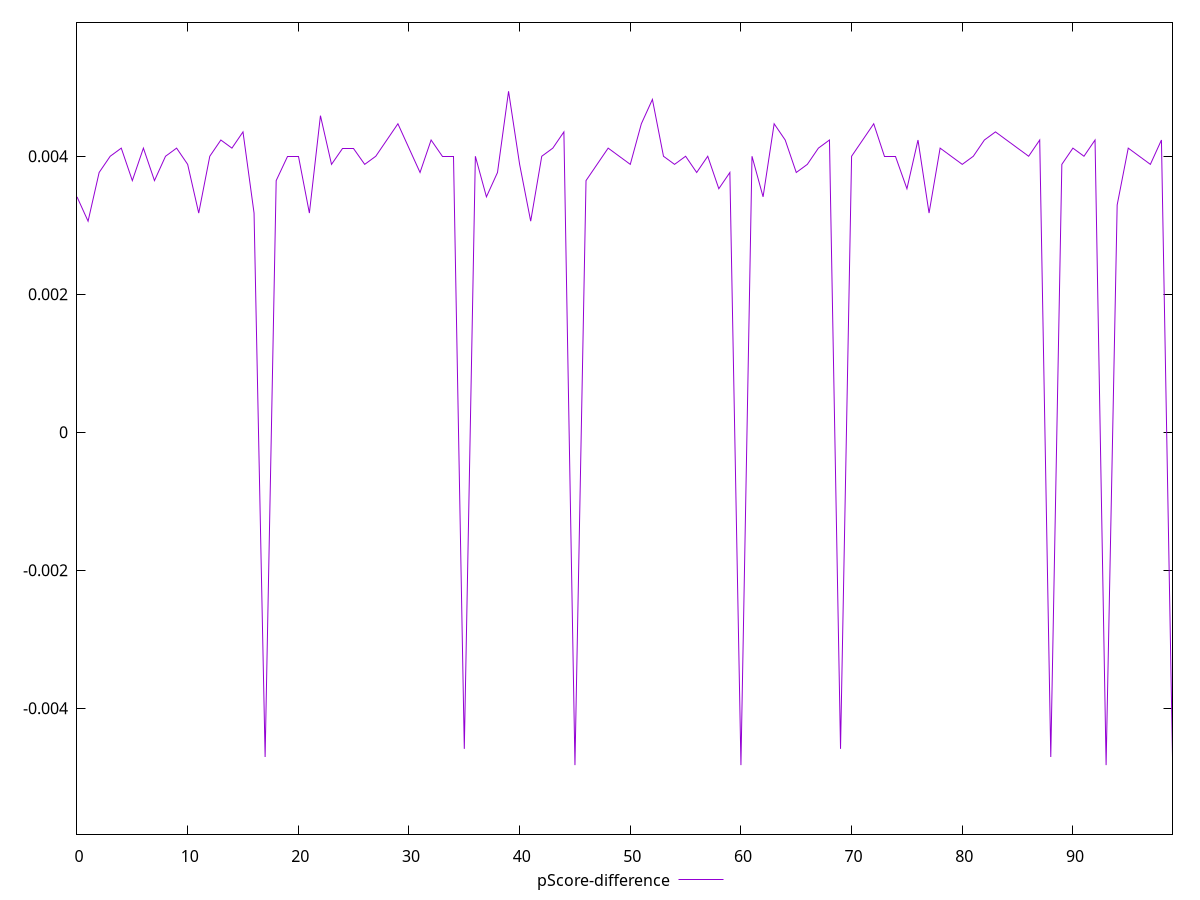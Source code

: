 reset

$pScoreDifference <<EOF
0 0.0034117647058823364
1 0.003058823529411725
2 0.003764705882352948
3 0.0040000000000000036
4 0.004117647058823504
5 0.003647058823529392
6 0.004117647058823504
7 0.003647058823529392
8 0.0040000000000000036
9 0.004117647058823504
10 0.003882352941176448
11 0.0031764705882352806
12 0.0040000000000000036
13 0.004235294117647059
14 0.004117647058823504
15 0.0043529411764705594
16 0.0031764705882352806
17 -0.004705882352941171
18 0.003647058823529392
19 0.0040000000000000036
20 0.0040000000000000036
21 0.0031764705882352806
22 0.004588235294117615
23 0.003882352941176448
24 0.004117647058823504
25 0.004117647058823504
26 0.003882352941176448
27 0.0040000000000000036
28 0.004235294117647059
29 0.004470588235294115
30 0.004117647058823504
31 0.003764705882352948
32 0.004235294117647059
33 0.0040000000000000036
34 0.0040000000000000036
35 -0.004588235294117671
36 0.0040000000000000036
37 0.0034117647058823364
38 0.003764705882352948
39 0.004941176470588227
40 0.003882352941176448
41 0.003058823529411725
42 0.0040000000000000036
43 0.004117647058823504
44 0.0043529411764705594
45 -0.0048235294117647265
46 0.003647058823529392
47 0.003882352941176448
48 0.004117647058823504
49 0.0040000000000000036
50 0.003882352941176448
51 0.004470588235294115
52 0.004823529411764671
53 0.0040000000000000036
54 0.003882352941176448
55 0.0040000000000000036
56 0.003764705882352948
57 0.0040000000000000036
58 0.003529411764705892
59 0.003764705882352948
60 -0.0048235294117647265
61 0.0040000000000000036
62 0.0034117647058823364
63 0.004470588235294115
64 0.004235294117647059
65 0.003764705882352948
66 0.003882352941176448
67 0.004117647058823504
68 0.004235294117647059
69 -0.004588235294117671
70 0.0040000000000000036
71 0.004235294117647059
72 0.004470588235294115
73 0.0040000000000000036
74 0.0040000000000000036
75 0.003529411764705892
76 0.004235294117647059
77 0.0031764705882352806
78 0.004117647058823504
79 0.0040000000000000036
80 0.003882352941176448
81 0.0040000000000000036
82 0.004235294117647059
83 0.0043529411764705594
84 0.004235294117647059
85 0.004117647058823504
86 0.0040000000000000036
87 0.004235294117647059
88 -0.004705882352941171
89 0.003882352941176448
90 0.004117647058823504
91 0.0040000000000000036
92 0.004235294117647059
93 -0.0048235294117647265
94 0.0032941176470588363
95 0.004117647058823504
96 0.0040000000000000036
97 0.003882352941176448
98 0.004235294117647059
99 -0.004705882352941171
EOF

set key outside below
set xrange [0:99]
set yrange [-0.0058235294117647265:0.005941176470588227]
set trange [-0.0058235294117647265:0.005941176470588227]
set terminal svg size 640, 500 enhanced background rgb 'white'
set output "reports/report_00031_2021-02-24T23-18-18.084Z/uses-rel-preload/samples/card/pScore-difference/values.svg"

plot $pScoreDifference title "pScore-difference" with line

reset
